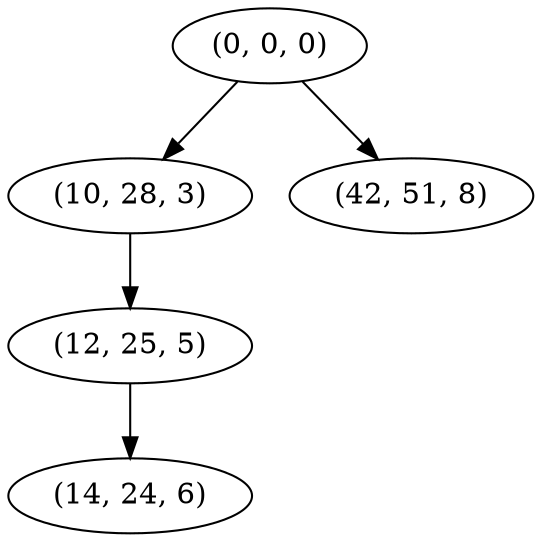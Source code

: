 digraph tree {
    "(0, 0, 0)";
    "(10, 28, 3)";
    "(12, 25, 5)";
    "(14, 24, 6)";
    "(42, 51, 8)";
    "(0, 0, 0)" -> "(10, 28, 3)";
    "(0, 0, 0)" -> "(42, 51, 8)";
    "(10, 28, 3)" -> "(12, 25, 5)";
    "(12, 25, 5)" -> "(14, 24, 6)";
}
